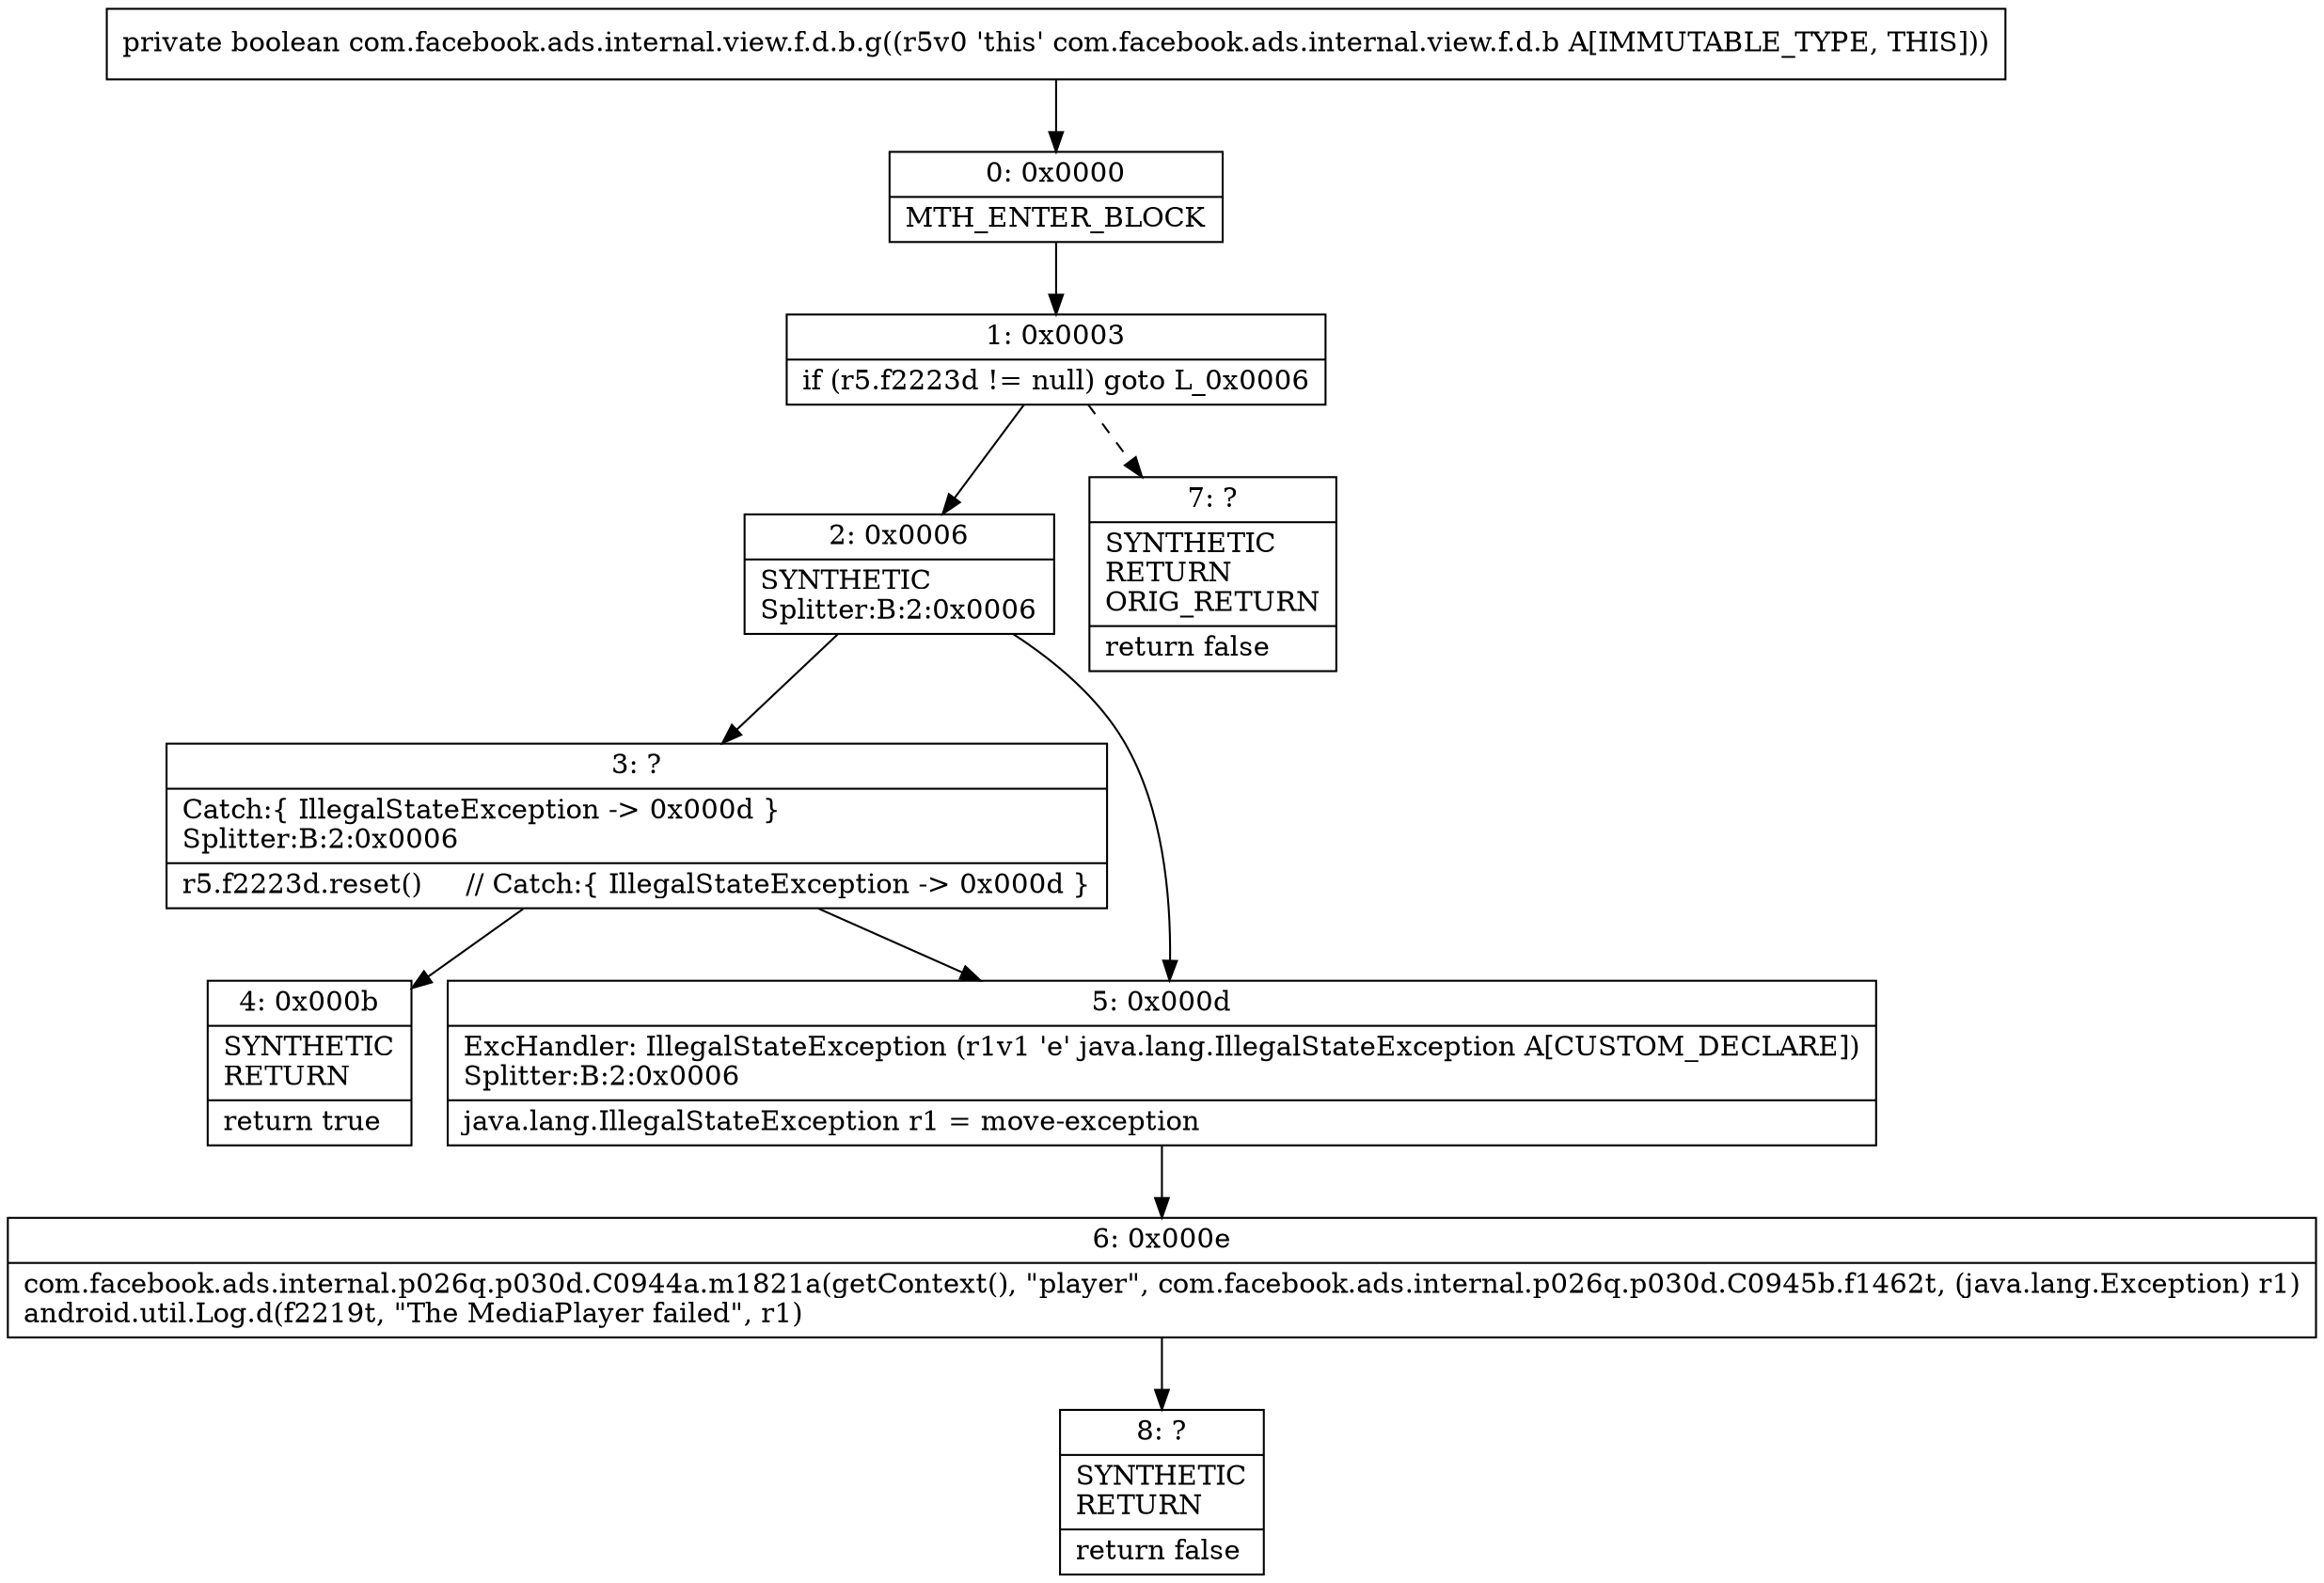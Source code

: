 digraph "CFG forcom.facebook.ads.internal.view.f.d.b.g()Z" {
Node_0 [shape=record,label="{0\:\ 0x0000|MTH_ENTER_BLOCK\l}"];
Node_1 [shape=record,label="{1\:\ 0x0003|if (r5.f2223d != null) goto L_0x0006\l}"];
Node_2 [shape=record,label="{2\:\ 0x0006|SYNTHETIC\lSplitter:B:2:0x0006\l}"];
Node_3 [shape=record,label="{3\:\ ?|Catch:\{ IllegalStateException \-\> 0x000d \}\lSplitter:B:2:0x0006\l|r5.f2223d.reset()     \/\/ Catch:\{ IllegalStateException \-\> 0x000d \}\l}"];
Node_4 [shape=record,label="{4\:\ 0x000b|SYNTHETIC\lRETURN\l|return true\l}"];
Node_5 [shape=record,label="{5\:\ 0x000d|ExcHandler: IllegalStateException (r1v1 'e' java.lang.IllegalStateException A[CUSTOM_DECLARE])\lSplitter:B:2:0x0006\l|java.lang.IllegalStateException r1 = move\-exception\l}"];
Node_6 [shape=record,label="{6\:\ 0x000e|com.facebook.ads.internal.p026q.p030d.C0944a.m1821a(getContext(), \"player\", com.facebook.ads.internal.p026q.p030d.C0945b.f1462t, (java.lang.Exception) r1)\landroid.util.Log.d(f2219t, \"The MediaPlayer failed\", r1)\l}"];
Node_7 [shape=record,label="{7\:\ ?|SYNTHETIC\lRETURN\lORIG_RETURN\l|return false\l}"];
Node_8 [shape=record,label="{8\:\ ?|SYNTHETIC\lRETURN\l|return false\l}"];
MethodNode[shape=record,label="{private boolean com.facebook.ads.internal.view.f.d.b.g((r5v0 'this' com.facebook.ads.internal.view.f.d.b A[IMMUTABLE_TYPE, THIS])) }"];
MethodNode -> Node_0;
Node_0 -> Node_1;
Node_1 -> Node_2;
Node_1 -> Node_7[style=dashed];
Node_2 -> Node_3;
Node_2 -> Node_5;
Node_3 -> Node_4;
Node_3 -> Node_5;
Node_5 -> Node_6;
Node_6 -> Node_8;
}

